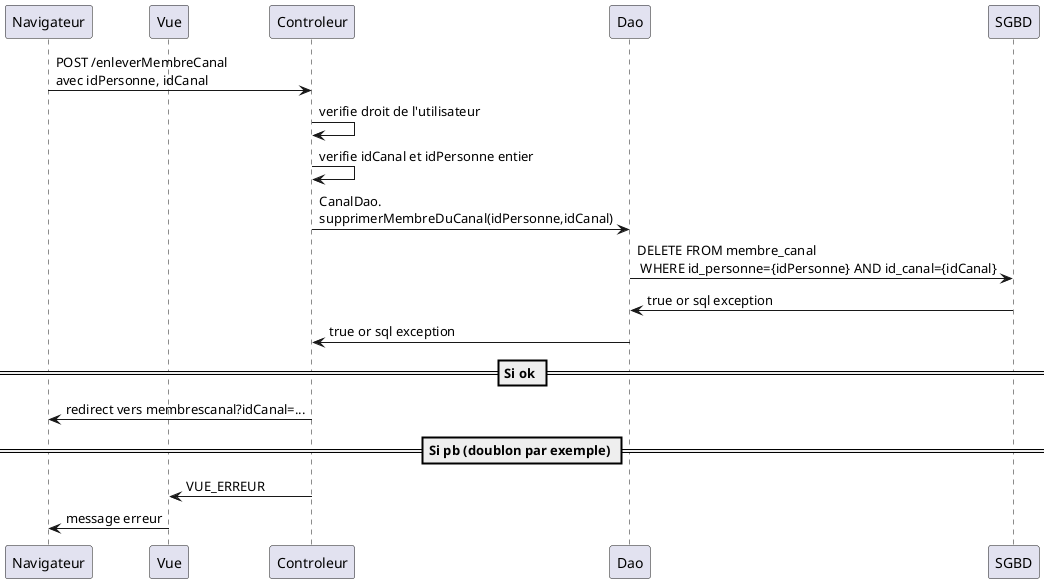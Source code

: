 @startuml 
participant Navigateur 
participant Vue  
Navigateur -> Controleur : POST /enleverMembreCanal\navec idPersonne, idCanal
Controleur -> Controleur: verifie droit de l'utilisateur
Controleur -> Controleur: verifie idCanal et idPersonne entier
Controleur -> Dao: CanalDao.\nsupprimerMembreDuCanal(idPersonne,idCanal)
Dao -> SGBD: DELETE FROM membre_canal \n WHERE id_personne={idPersonne} AND id_canal={idCanal}
SGBD -> Dao: true or sql exception 
Dao -> Controleur: true or sql exception 
== Si ok ==
Controleur -> Navigateur: redirect vers membrescanal?idCanal=...
== Si pb (doublon par exemple) ==
Controleur -> Vue: VUE_ERREUR
Vue -> Navigateur: message erreur​

@enduml
